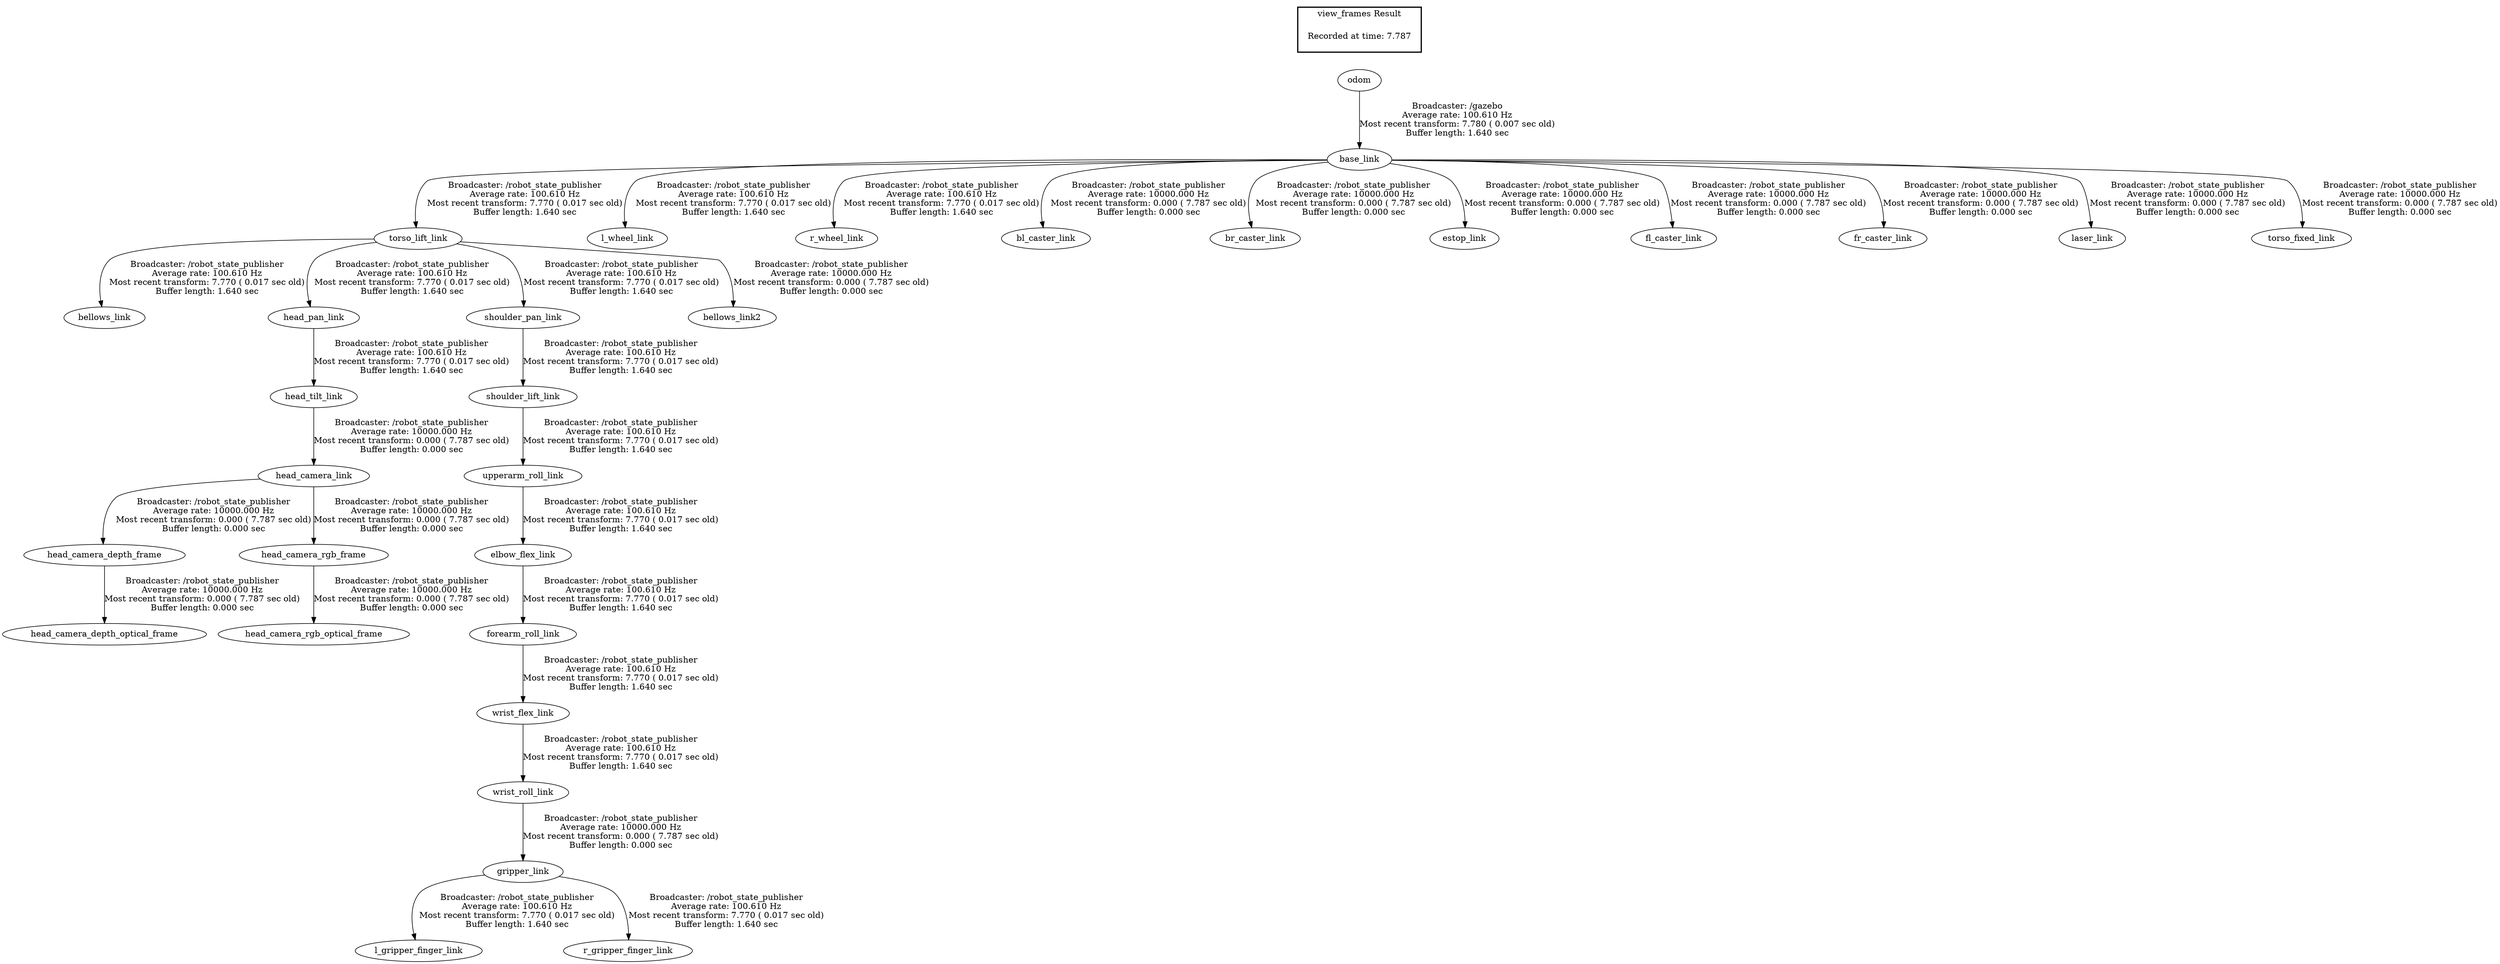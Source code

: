 digraph G {
"torso_lift_link" -> "bellows_link"[label="Broadcaster: /robot_state_publisher\nAverage rate: 100.610 Hz\nMost recent transform: 7.770 ( 0.017 sec old)\nBuffer length: 1.640 sec\n"];
"base_link" -> "torso_lift_link"[label="Broadcaster: /robot_state_publisher\nAverage rate: 100.610 Hz\nMost recent transform: 7.770 ( 0.017 sec old)\nBuffer length: 1.640 sec\n"];
"upperarm_roll_link" -> "elbow_flex_link"[label="Broadcaster: /robot_state_publisher\nAverage rate: 100.610 Hz\nMost recent transform: 7.770 ( 0.017 sec old)\nBuffer length: 1.640 sec\n"];
"shoulder_lift_link" -> "upperarm_roll_link"[label="Broadcaster: /robot_state_publisher\nAverage rate: 100.610 Hz\nMost recent transform: 7.770 ( 0.017 sec old)\nBuffer length: 1.640 sec\n"];
"elbow_flex_link" -> "forearm_roll_link"[label="Broadcaster: /robot_state_publisher\nAverage rate: 100.610 Hz\nMost recent transform: 7.770 ( 0.017 sec old)\nBuffer length: 1.640 sec\n"];
"torso_lift_link" -> "head_pan_link"[label="Broadcaster: /robot_state_publisher\nAverage rate: 100.610 Hz\nMost recent transform: 7.770 ( 0.017 sec old)\nBuffer length: 1.640 sec\n"];
"head_pan_link" -> "head_tilt_link"[label="Broadcaster: /robot_state_publisher\nAverage rate: 100.610 Hz\nMost recent transform: 7.770 ( 0.017 sec old)\nBuffer length: 1.640 sec\n"];
"gripper_link" -> "l_gripper_finger_link"[label="Broadcaster: /robot_state_publisher\nAverage rate: 100.610 Hz\nMost recent transform: 7.770 ( 0.017 sec old)\nBuffer length: 1.640 sec\n"];
"wrist_roll_link" -> "gripper_link"[label="Broadcaster: /robot_state_publisher\nAverage rate: 10000.000 Hz\nMost recent transform: 0.000 ( 7.787 sec old)\nBuffer length: 0.000 sec\n"];
"base_link" -> "l_wheel_link"[label="Broadcaster: /robot_state_publisher\nAverage rate: 100.610 Hz\nMost recent transform: 7.770 ( 0.017 sec old)\nBuffer length: 1.640 sec\n"];
"odom" -> "base_link"[label="Broadcaster: /gazebo\nAverage rate: 100.610 Hz\nMost recent transform: 7.780 ( 0.007 sec old)\nBuffer length: 1.640 sec\n"];
"gripper_link" -> "r_gripper_finger_link"[label="Broadcaster: /robot_state_publisher\nAverage rate: 100.610 Hz\nMost recent transform: 7.770 ( 0.017 sec old)\nBuffer length: 1.640 sec\n"];
"base_link" -> "r_wheel_link"[label="Broadcaster: /robot_state_publisher\nAverage rate: 100.610 Hz\nMost recent transform: 7.770 ( 0.017 sec old)\nBuffer length: 1.640 sec\n"];
"shoulder_pan_link" -> "shoulder_lift_link"[label="Broadcaster: /robot_state_publisher\nAverage rate: 100.610 Hz\nMost recent transform: 7.770 ( 0.017 sec old)\nBuffer length: 1.640 sec\n"];
"torso_lift_link" -> "shoulder_pan_link"[label="Broadcaster: /robot_state_publisher\nAverage rate: 100.610 Hz\nMost recent transform: 7.770 ( 0.017 sec old)\nBuffer length: 1.640 sec\n"];
"forearm_roll_link" -> "wrist_flex_link"[label="Broadcaster: /robot_state_publisher\nAverage rate: 100.610 Hz\nMost recent transform: 7.770 ( 0.017 sec old)\nBuffer length: 1.640 sec\n"];
"wrist_flex_link" -> "wrist_roll_link"[label="Broadcaster: /robot_state_publisher\nAverage rate: 100.610 Hz\nMost recent transform: 7.770 ( 0.017 sec old)\nBuffer length: 1.640 sec\n"];
"torso_lift_link" -> "bellows_link2"[label="Broadcaster: /robot_state_publisher\nAverage rate: 10000.000 Hz\nMost recent transform: 0.000 ( 7.787 sec old)\nBuffer length: 0.000 sec\n"];
"base_link" -> "bl_caster_link"[label="Broadcaster: /robot_state_publisher\nAverage rate: 10000.000 Hz\nMost recent transform: 0.000 ( 7.787 sec old)\nBuffer length: 0.000 sec\n"];
"base_link" -> "br_caster_link"[label="Broadcaster: /robot_state_publisher\nAverage rate: 10000.000 Hz\nMost recent transform: 0.000 ( 7.787 sec old)\nBuffer length: 0.000 sec\n"];
"base_link" -> "estop_link"[label="Broadcaster: /robot_state_publisher\nAverage rate: 10000.000 Hz\nMost recent transform: 0.000 ( 7.787 sec old)\nBuffer length: 0.000 sec\n"];
"base_link" -> "fl_caster_link"[label="Broadcaster: /robot_state_publisher\nAverage rate: 10000.000 Hz\nMost recent transform: 0.000 ( 7.787 sec old)\nBuffer length: 0.000 sec\n"];
"base_link" -> "fr_caster_link"[label="Broadcaster: /robot_state_publisher\nAverage rate: 10000.000 Hz\nMost recent transform: 0.000 ( 7.787 sec old)\nBuffer length: 0.000 sec\n"];
"head_camera_link" -> "head_camera_depth_frame"[label="Broadcaster: /robot_state_publisher\nAverage rate: 10000.000 Hz\nMost recent transform: 0.000 ( 7.787 sec old)\nBuffer length: 0.000 sec\n"];
"head_tilt_link" -> "head_camera_link"[label="Broadcaster: /robot_state_publisher\nAverage rate: 10000.000 Hz\nMost recent transform: 0.000 ( 7.787 sec old)\nBuffer length: 0.000 sec\n"];
"head_camera_depth_frame" -> "head_camera_depth_optical_frame"[label="Broadcaster: /robot_state_publisher\nAverage rate: 10000.000 Hz\nMost recent transform: 0.000 ( 7.787 sec old)\nBuffer length: 0.000 sec\n"];
"head_camera_link" -> "head_camera_rgb_frame"[label="Broadcaster: /robot_state_publisher\nAverage rate: 10000.000 Hz\nMost recent transform: 0.000 ( 7.787 sec old)\nBuffer length: 0.000 sec\n"];
"head_camera_rgb_frame" -> "head_camera_rgb_optical_frame"[label="Broadcaster: /robot_state_publisher\nAverage rate: 10000.000 Hz\nMost recent transform: 0.000 ( 7.787 sec old)\nBuffer length: 0.000 sec\n"];
"base_link" -> "laser_link"[label="Broadcaster: /robot_state_publisher\nAverage rate: 10000.000 Hz\nMost recent transform: 0.000 ( 7.787 sec old)\nBuffer length: 0.000 sec\n"];
"base_link" -> "torso_fixed_link"[label="Broadcaster: /robot_state_publisher\nAverage rate: 10000.000 Hz\nMost recent transform: 0.000 ( 7.787 sec old)\nBuffer length: 0.000 sec\n"];
edge [style=invis];
 subgraph cluster_legend { style=bold; color=black; label ="view_frames Result";
"Recorded at time: 7.787"[ shape=plaintext ] ;
 }->"odom";
}